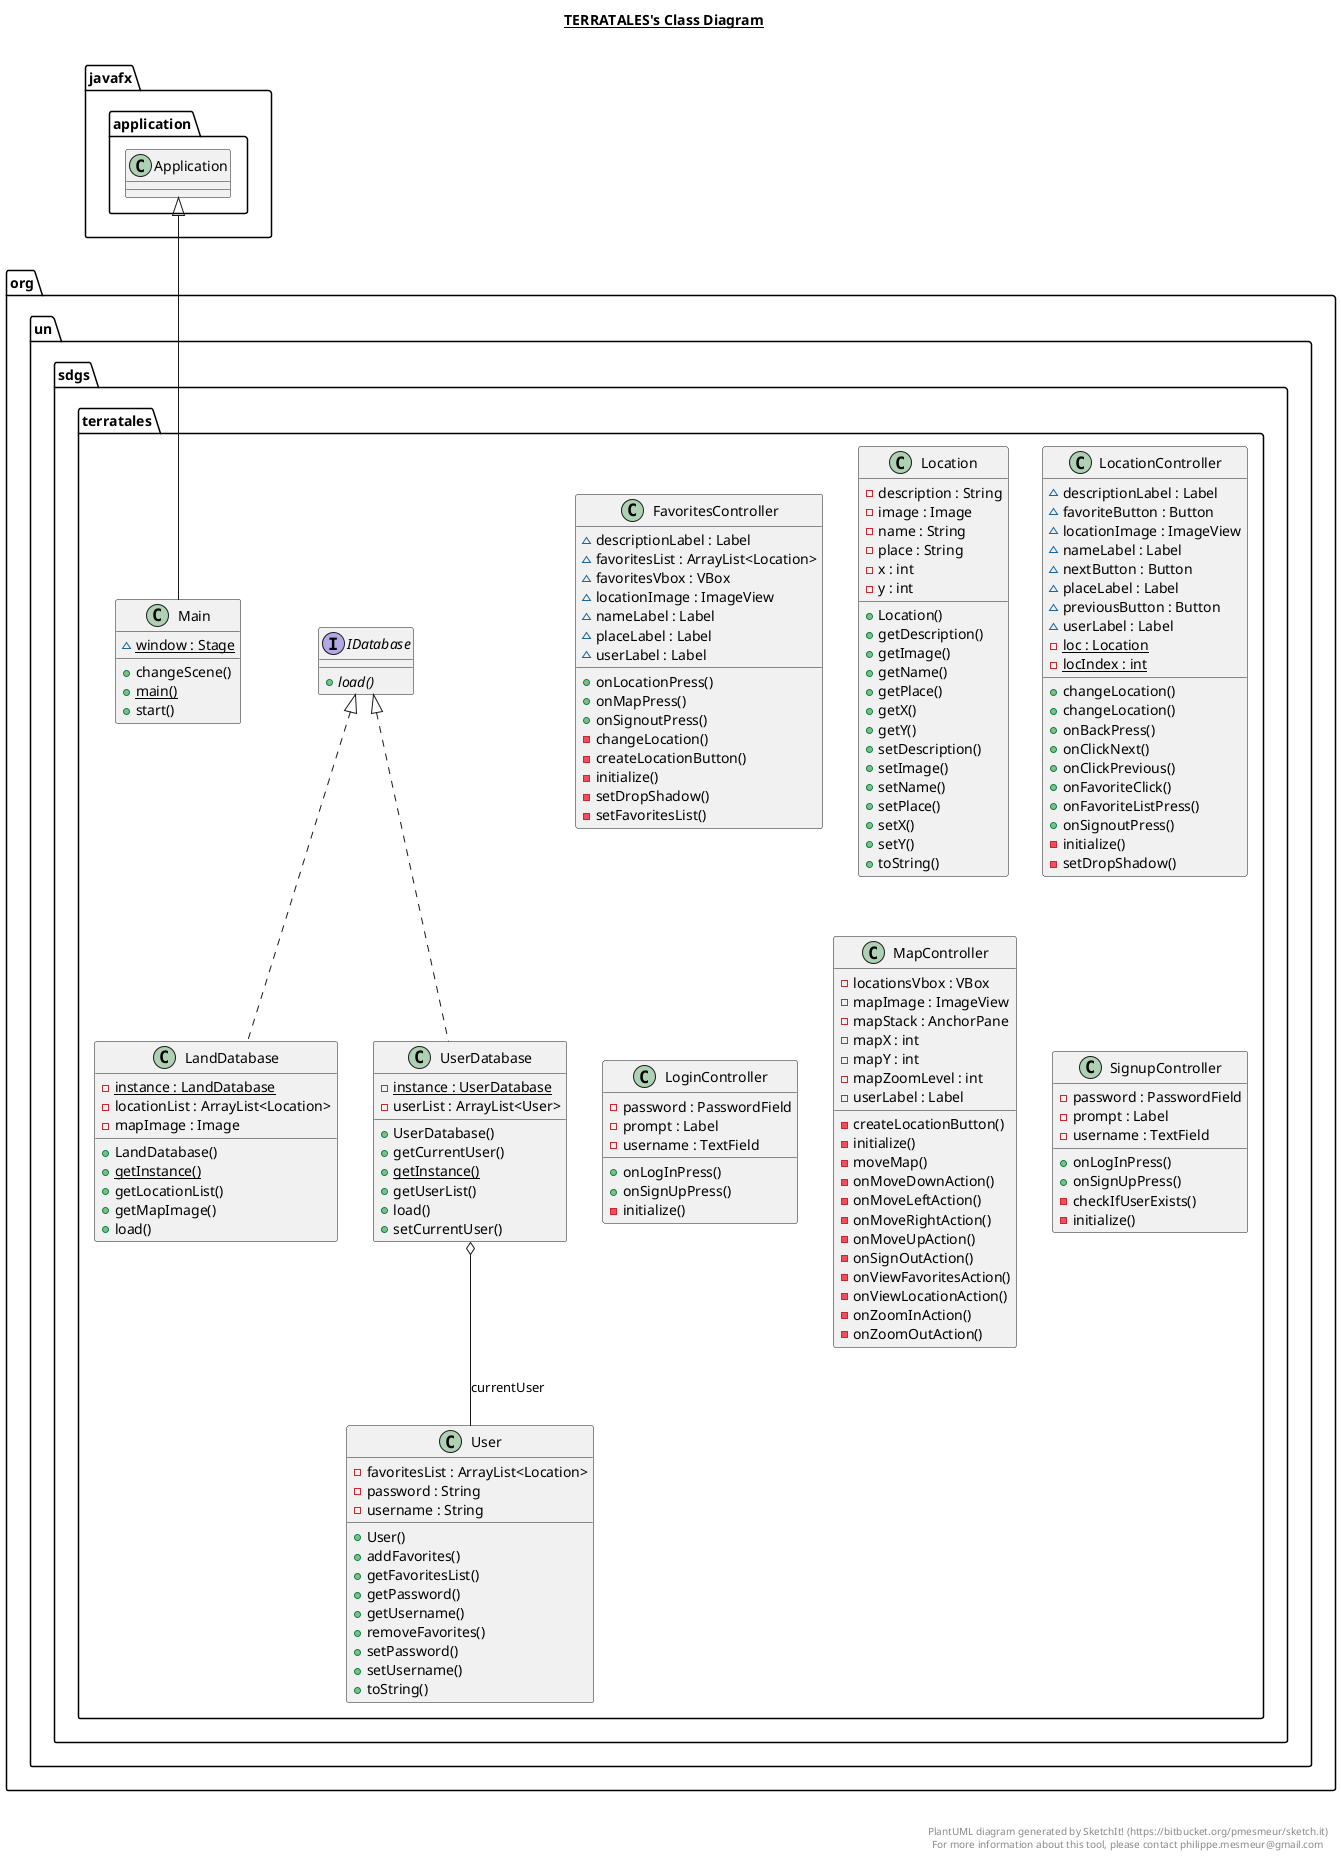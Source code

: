 @startuml

title __TERRATALES's Class Diagram__\n

      class org.un.sdgs.terratales.FavoritesController {
          ~ descriptionLabel : Label
          ~ favoritesList : ArrayList<Location>
          ~ favoritesVbox : VBox
          ~ locationImage : ImageView
          ~ nameLabel : Label
          ~ placeLabel : Label
          ~ userLabel : Label
          + onLocationPress()
          + onMapPress()
          + onSignoutPress()
          - changeLocation()
          - createLocationButton()
          - initialize()
          - setDropShadow()
          - setFavoritesList()
      }

      interface org.un.sdgs.terratales.IDatabase {
          {abstract} + load()
      }

      class org.un.sdgs.terratales.LandDatabase {
          {static} - instance : LandDatabase
          - locationList : ArrayList<Location>
          - mapImage : Image
          + LandDatabase()
          {static} + getInstance()
          + getLocationList()
          + getMapImage()
          + load()
      }

      class org.un.sdgs.terratales.Location {
          - description : String
          - image : Image
          - name : String
          - place : String
          - x : int
          - y : int
          + Location()
          + getDescription()
          + getImage()
          + getName()
          + getPlace()
          + getX()
          + getY()
          + setDescription()
          + setImage()
          + setName()
          + setPlace()
          + setX()
          + setY()
          + toString()
      }

      class org.un.sdgs.terratales.LocationController {
          ~ descriptionLabel : Label
          ~ favoriteButton : Button
          ~ locationImage : ImageView
          ~ nameLabel : Label
          ~ nextButton : Button
          ~ placeLabel : Label
          ~ previousButton : Button
          ~ userLabel : Label
          {static} - loc : Location
          {static} - locIndex : int
          + changeLocation()
          + changeLocation()
          + onBackPress()
          + onClickNext()
          + onClickPrevious()
          + onFavoriteClick()
          + onFavoriteListPress()
          + onSignoutPress()
          - initialize()
          - setDropShadow()
      }

      class org.un.sdgs.terratales.LoginController {
          - password : PasswordField
          - prompt : Label
          - username : TextField
          + onLogInPress()
          + onSignUpPress()
          - initialize()
      }

      class org.un.sdgs.terratales.Main {
          {static} ~ window : Stage
          + changeScene()
          {static} + main()
          + start()
      }

      class org.un.sdgs.terratales.MapController {
          - locationsVbox : VBox
          - mapImage : ImageView
          - mapStack : AnchorPane
          - mapX : int
          - mapY : int
          - mapZoomLevel : int
          - userLabel : Label
          - createLocationButton()
          - initialize()
          - moveMap()
          - onMoveDownAction()
          - onMoveLeftAction()
          - onMoveRightAction()
          - onMoveUpAction()
          - onSignOutAction()
          - onViewFavoritesAction()
          - onViewLocationAction()
          - onZoomInAction()
          - onZoomOutAction()
      }

      class org.un.sdgs.terratales.SignupController {
          - password : PasswordField
          - prompt : Label
          - username : TextField
          + onLogInPress()
          + onSignUpPress()
          - checkIfUserExists()
          - initialize()
      }

      class org.un.sdgs.terratales.User {
          - favoritesList : ArrayList<Location>
          - password : String
          - username : String
          + User()
          + addFavorites()
          + getFavoritesList()
          + getPassword()
          + getUsername()
          + removeFavorites()
          + setPassword()
          + setUsername()
          + toString()
      }


      class org.un.sdgs.terratales.UserDatabase {
          {static} - instance : UserDatabase
          - userList : ArrayList<User>
          + UserDatabase()
          + getCurrentUser()
          {static} + getInstance()
          + getUserList()
          + load()
          + setCurrentUser()
      }

  org.un.sdgs.terratales.LandDatabase .up.|> org.un.sdgs.terratales.IDatabase
  org.un.sdgs.terratales.Main -up-|> javafx.application.Application
  org.un.sdgs.terratales.UserDatabase .up.|> org.un.sdgs.terratales.IDatabase
  org.un.sdgs.terratales.UserDatabase o-- org.un.sdgs.terratales.User : currentUser


right footer


PlantUML diagram generated by SketchIt! (https://bitbucket.org/pmesmeur/sketch.it)
For more information about this tool, please contact philippe.mesmeur@gmail.com
endfooter

@enduml
